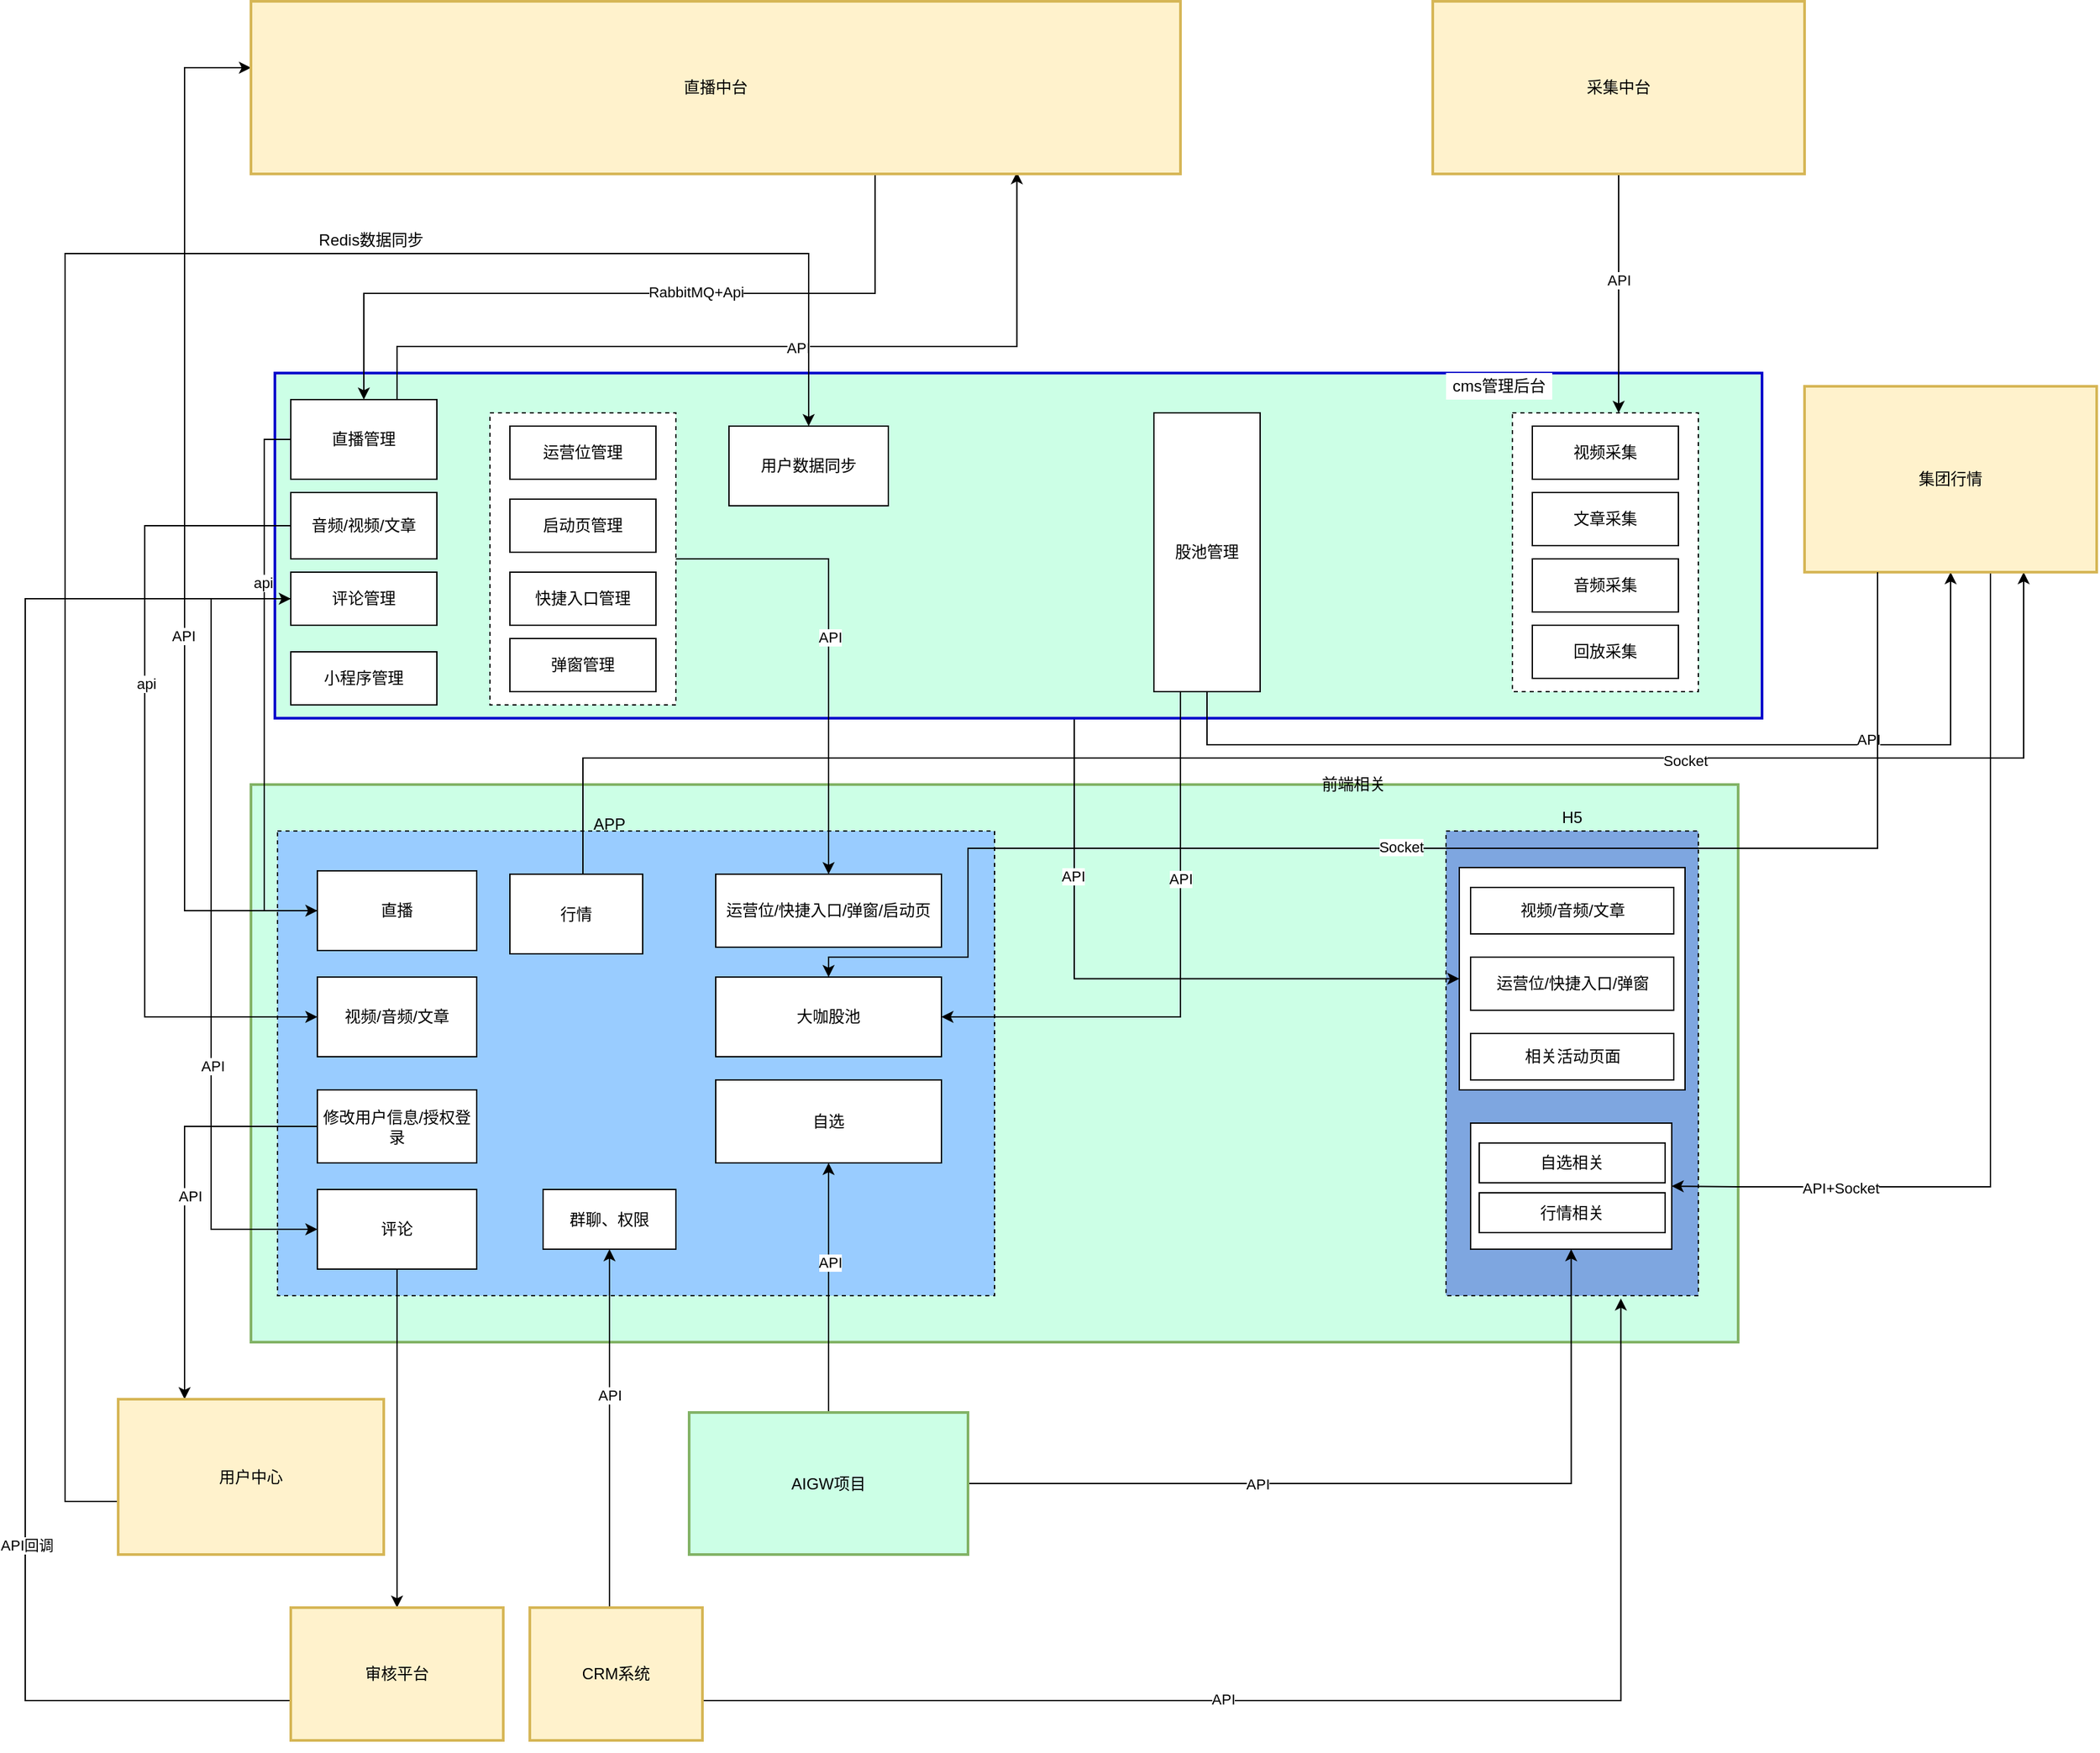 <mxfile version="14.7.0" type="github">
  <diagram id="wu-liDddrrO4jHqRr5Ok" name="Page-1">
    <mxGraphModel dx="2163" dy="1295" grid="1" gridSize="10" guides="1" tooltips="1" connect="1" arrows="1" fold="1" page="1" pageScale="1" pageWidth="2336" pageHeight="1654" math="0" shadow="0">
      <root>
        <mxCell id="0" />
        <mxCell id="1" parent="0" />
        <mxCell id="6hpQYFgbbhiJDAeSl_aR-1" value="" style="rounded=0;whiteSpace=wrap;html=1;strokeWidth=2;strokeColor=#82b366;fillColor=#CCFFE6;" parent="1" vertex="1">
          <mxGeometry x="590" y="750" width="1120" height="420" as="geometry" />
        </mxCell>
        <mxCell id="6hpQYFgbbhiJDAeSl_aR-4" value="" style="rounded=0;whiteSpace=wrap;html=1;dashed=1;fillColor=#7EA6E0;" parent="1" vertex="1">
          <mxGeometry x="1490" y="785" width="190" height="350" as="geometry" />
        </mxCell>
        <mxCell id="xx3EHc3nn1EWEG3zne6j-10" value="" style="rounded=0;whiteSpace=wrap;html=1;" vertex="1" parent="1">
          <mxGeometry x="1500" y="812.5" width="170" height="167.5" as="geometry" />
        </mxCell>
        <mxCell id="xx3EHc3nn1EWEG3zne6j-7" value="" style="rounded=0;whiteSpace=wrap;html=1;" vertex="1" parent="1">
          <mxGeometry x="1508.5" y="1005" width="151.5" height="95" as="geometry" />
        </mxCell>
        <mxCell id="6hpQYFgbbhiJDAeSl_aR-2" value="" style="rounded=0;whiteSpace=wrap;html=1;dashed=1;fillColor=#99CCFF;" parent="1" vertex="1">
          <mxGeometry x="610" y="785" width="540" height="350" as="geometry" />
        </mxCell>
        <mxCell id="6hpQYFgbbhiJDAeSl_aR-82" style="edgeStyle=orthogonalEdgeStyle;rounded=0;orthogonalLoop=1;jettySize=auto;html=1;" parent="1" source="6hpQYFgbbhiJDAeSl_aR-6" target="6hpQYFgbbhiJDAeSl_aR-80" edge="1">
          <mxGeometry relative="1" as="geometry">
            <Array as="points">
              <mxPoint x="540" y="845" />
              <mxPoint x="540" y="210" />
            </Array>
          </mxGeometry>
        </mxCell>
        <mxCell id="6hpQYFgbbhiJDAeSl_aR-83" value="API" style="edgeLabel;html=1;align=center;verticalAlign=middle;resizable=0;points=[];" parent="6hpQYFgbbhiJDAeSl_aR-82" vertex="1" connectable="0">
          <mxGeometry x="-0.216" y="1" relative="1" as="geometry">
            <mxPoint as="offset" />
          </mxGeometry>
        </mxCell>
        <mxCell id="6hpQYFgbbhiJDAeSl_aR-6" value="直播" style="rounded=0;whiteSpace=wrap;html=1;" parent="1" vertex="1">
          <mxGeometry x="640" y="815" width="120" height="60" as="geometry" />
        </mxCell>
        <mxCell id="6hpQYFgbbhiJDAeSl_aR-7" value="视频/音频/文章" style="rounded=0;whiteSpace=wrap;html=1;" parent="1" vertex="1">
          <mxGeometry x="640" y="895" width="120" height="60" as="geometry" />
        </mxCell>
        <mxCell id="6hpQYFgbbhiJDAeSl_aR-71" style="edgeStyle=orthogonalEdgeStyle;rounded=0;orthogonalLoop=1;jettySize=auto;html=1;" parent="1" source="6hpQYFgbbhiJDAeSl_aR-8" target="6hpQYFgbbhiJDAeSl_aR-63" edge="1">
          <mxGeometry relative="1" as="geometry">
            <Array as="points">
              <mxPoint x="540" y="1008" />
            </Array>
          </mxGeometry>
        </mxCell>
        <mxCell id="6hpQYFgbbhiJDAeSl_aR-72" value="API" style="edgeLabel;html=1;align=center;verticalAlign=middle;resizable=0;points=[];" parent="6hpQYFgbbhiJDAeSl_aR-71" vertex="1" connectable="0">
          <mxGeometry x="-0.002" y="4" relative="1" as="geometry">
            <mxPoint as="offset" />
          </mxGeometry>
        </mxCell>
        <mxCell id="6hpQYFgbbhiJDAeSl_aR-8" value="修改用户信息/授权登录" style="rounded=0;whiteSpace=wrap;html=1;" parent="1" vertex="1">
          <mxGeometry x="640" y="980" width="120" height="55" as="geometry" />
        </mxCell>
        <mxCell id="qArD27X4CnHjqWXNyWbl-20" style="edgeStyle=orthogonalEdgeStyle;rounded=0;orthogonalLoop=1;jettySize=auto;html=1;entryX=0.5;entryY=0;entryDx=0;entryDy=0;" parent="1" source="6hpQYFgbbhiJDAeSl_aR-9" target="qArD27X4CnHjqWXNyWbl-16" edge="1">
          <mxGeometry relative="1" as="geometry" />
        </mxCell>
        <mxCell id="6hpQYFgbbhiJDAeSl_aR-9" value="评论" style="rounded=0;whiteSpace=wrap;html=1;" parent="1" vertex="1">
          <mxGeometry x="640" y="1055" width="120" height="60" as="geometry" />
        </mxCell>
        <mxCell id="6hpQYFgbbhiJDAeSl_aR-10" value="运营位/快捷入口/弹窗/启动页" style="rounded=0;whiteSpace=wrap;html=1;" parent="1" vertex="1">
          <mxGeometry x="940" y="817.5" width="170" height="55" as="geometry" />
        </mxCell>
        <mxCell id="6hpQYFgbbhiJDAeSl_aR-108" style="edgeStyle=orthogonalEdgeStyle;rounded=0;orthogonalLoop=1;jettySize=auto;html=1;entryX=0.75;entryY=1;entryDx=0;entryDy=0;" parent="1" source="6hpQYFgbbhiJDAeSl_aR-12" target="6hpQYFgbbhiJDAeSl_aR-98" edge="1">
          <mxGeometry relative="1" as="geometry">
            <Array as="points">
              <mxPoint x="840" y="730" />
              <mxPoint x="1925" y="730" />
            </Array>
          </mxGeometry>
        </mxCell>
        <mxCell id="6hpQYFgbbhiJDAeSl_aR-109" value="Socket" style="edgeLabel;html=1;align=center;verticalAlign=middle;resizable=0;points=[];" parent="6hpQYFgbbhiJDAeSl_aR-108" vertex="1" connectable="0">
          <mxGeometry x="0.397" y="-2" relative="1" as="geometry">
            <mxPoint as="offset" />
          </mxGeometry>
        </mxCell>
        <mxCell id="6hpQYFgbbhiJDAeSl_aR-12" value="行情" style="rounded=0;whiteSpace=wrap;html=1;" parent="1" vertex="1">
          <mxGeometry x="785" y="817.5" width="100" height="60" as="geometry" />
        </mxCell>
        <mxCell id="qArD27X4CnHjqWXNyWbl-3" style="edgeStyle=orthogonalEdgeStyle;rounded=0;orthogonalLoop=1;jettySize=auto;html=1;" parent="1" source="qArD27X4CnHjqWXNyWbl-1" target="6hpQYFgbbhiJDAeSl_aR-13" edge="1">
          <mxGeometry relative="1" as="geometry" />
        </mxCell>
        <mxCell id="qArD27X4CnHjqWXNyWbl-7" value="API" style="edgeLabel;html=1;align=center;verticalAlign=middle;resizable=0;points=[];" parent="qArD27X4CnHjqWXNyWbl-3" connectable="0" vertex="1">
          <mxGeometry x="0.202" y="-1" relative="1" as="geometry">
            <mxPoint as="offset" />
          </mxGeometry>
        </mxCell>
        <mxCell id="6hpQYFgbbhiJDAeSl_aR-13" value="自选" style="rounded=0;whiteSpace=wrap;html=1;" parent="1" vertex="1">
          <mxGeometry x="940" y="972.5" width="170" height="62.5" as="geometry" />
        </mxCell>
        <mxCell id="6hpQYFgbbhiJDAeSl_aR-17" value="视频/音频/文章" style="rounded=0;whiteSpace=wrap;html=1;" parent="1" vertex="1">
          <mxGeometry x="1508.5" y="827.5" width="153" height="35" as="geometry" />
        </mxCell>
        <mxCell id="6hpQYFgbbhiJDAeSl_aR-18" value="运营位/快捷入口/弹窗" style="rounded=0;whiteSpace=wrap;html=1;" parent="1" vertex="1">
          <mxGeometry x="1508.5" y="880" width="153" height="40" as="geometry" />
        </mxCell>
        <mxCell id="6hpQYFgbbhiJDAeSl_aR-19" value="相关活动页面" style="rounded=0;whiteSpace=wrap;html=1;" parent="1" vertex="1">
          <mxGeometry x="1508.5" y="937.5" width="153" height="35" as="geometry" />
        </mxCell>
        <mxCell id="xx3EHc3nn1EWEG3zne6j-11" style="edgeStyle=orthogonalEdgeStyle;rounded=0;orthogonalLoop=1;jettySize=auto;html=1;entryX=0;entryY=0.5;entryDx=0;entryDy=0;" edge="1" parent="1" source="6hpQYFgbbhiJDAeSl_aR-21" target="xx3EHc3nn1EWEG3zne6j-10">
          <mxGeometry relative="1" as="geometry">
            <Array as="points">
              <mxPoint x="1210" y="896" />
            </Array>
          </mxGeometry>
        </mxCell>
        <mxCell id="xx3EHc3nn1EWEG3zne6j-12" value="API" style="edgeLabel;html=1;align=center;verticalAlign=middle;resizable=0;points=[];" vertex="1" connectable="0" parent="xx3EHc3nn1EWEG3zne6j-11">
          <mxGeometry x="-0.802" y="-1" relative="1" as="geometry">
            <mxPoint y="71" as="offset" />
          </mxGeometry>
        </mxCell>
        <mxCell id="6hpQYFgbbhiJDAeSl_aR-21" value="" style="rounded=0;whiteSpace=wrap;html=1;strokeWidth=2;strokeColor=#0000CC;fillColor=#CCFFE6;" parent="1" vertex="1">
          <mxGeometry x="608" y="440" width="1120" height="260" as="geometry" />
        </mxCell>
        <mxCell id="6hpQYFgbbhiJDAeSl_aR-23" value="自选相关" style="rounded=0;whiteSpace=wrap;html=1;" parent="1" vertex="1">
          <mxGeometry x="1515" y="1020" width="140" height="30" as="geometry" />
        </mxCell>
        <mxCell id="qArD27X4CnHjqWXNyWbl-6" style="edgeStyle=orthogonalEdgeStyle;rounded=0;orthogonalLoop=1;jettySize=auto;html=1;exitX=0.525;exitY=0;exitDx=0;exitDy=0;exitPerimeter=0;" parent="1" source="qArD27X4CnHjqWXNyWbl-4" target="6hpQYFgbbhiJDAeSl_aR-24" edge="1">
          <mxGeometry relative="1" as="geometry">
            <Array as="points">
              <mxPoint x="868" y="1470" />
              <mxPoint x="860" y="1470" />
            </Array>
          </mxGeometry>
        </mxCell>
        <mxCell id="qArD27X4CnHjqWXNyWbl-8" value="API" style="edgeLabel;html=1;align=center;verticalAlign=middle;resizable=0;points=[];" parent="qArD27X4CnHjqWXNyWbl-6" connectable="0" vertex="1">
          <mxGeometry x="-0.002" relative="1" as="geometry">
            <mxPoint y="-130" as="offset" />
          </mxGeometry>
        </mxCell>
        <mxCell id="6hpQYFgbbhiJDAeSl_aR-24" value="群聊、权限" style="rounded=0;whiteSpace=wrap;html=1;" parent="1" vertex="1">
          <mxGeometry x="810" y="1055" width="100" height="45" as="geometry" />
        </mxCell>
        <mxCell id="6hpQYFgbbhiJDAeSl_aR-25" value="cms管理后台" style="text;html=1;strokeColor=none;align=center;verticalAlign=middle;whiteSpace=wrap;rounded=0;fillColor=#ffffff;" parent="1" vertex="1">
          <mxGeometry x="1490" y="440" width="80" height="20" as="geometry" />
        </mxCell>
        <mxCell id="6hpQYFgbbhiJDAeSl_aR-28" value="APP" style="text;html=1;strokeColor=none;fillColor=none;align=center;verticalAlign=middle;whiteSpace=wrap;rounded=0;dashed=1;" parent="1" vertex="1">
          <mxGeometry x="840" y="770" width="40" height="20" as="geometry" />
        </mxCell>
        <mxCell id="6hpQYFgbbhiJDAeSl_aR-32" value="H5" style="text;html=1;strokeColor=none;fillColor=none;align=center;verticalAlign=middle;whiteSpace=wrap;rounded=0;dashed=1;" parent="1" vertex="1">
          <mxGeometry x="1565" y="765" width="40" height="20" as="geometry" />
        </mxCell>
        <mxCell id="6hpQYFgbbhiJDAeSl_aR-39" style="edgeStyle=orthogonalEdgeStyle;rounded=0;orthogonalLoop=1;jettySize=auto;html=1;exitX=0;exitY=0.5;exitDx=0;exitDy=0;entryX=0;entryY=0.5;entryDx=0;entryDy=0;" parent="1" source="6hpQYFgbbhiJDAeSl_aR-33" target="6hpQYFgbbhiJDAeSl_aR-6" edge="1">
          <mxGeometry relative="1" as="geometry" />
        </mxCell>
        <mxCell id="6hpQYFgbbhiJDAeSl_aR-55" value="api" style="edgeLabel;html=1;align=center;verticalAlign=middle;resizable=0;points=[];" parent="6hpQYFgbbhiJDAeSl_aR-39" vertex="1" connectable="0">
          <mxGeometry x="-0.385" y="-1" relative="1" as="geometry">
            <mxPoint as="offset" />
          </mxGeometry>
        </mxCell>
        <mxCell id="6hpQYFgbbhiJDAeSl_aR-93" style="edgeStyle=orthogonalEdgeStyle;rounded=0;orthogonalLoop=1;jettySize=auto;html=1;entryX=0.824;entryY=0.99;entryDx=0;entryDy=0;entryPerimeter=0;" parent="1" source="6hpQYFgbbhiJDAeSl_aR-33" target="6hpQYFgbbhiJDAeSl_aR-80" edge="1">
          <mxGeometry relative="1" as="geometry">
            <Array as="points">
              <mxPoint x="700" y="420" />
              <mxPoint x="1167" y="420" />
            </Array>
          </mxGeometry>
        </mxCell>
        <mxCell id="6hpQYFgbbhiJDAeSl_aR-94" value="API" style="edgeLabel;html=1;align=center;verticalAlign=middle;resizable=0;points=[];" parent="6hpQYFgbbhiJDAeSl_aR-93" vertex="1" connectable="0">
          <mxGeometry x="0.071" y="-1" relative="1" as="geometry">
            <mxPoint as="offset" />
          </mxGeometry>
        </mxCell>
        <mxCell id="6hpQYFgbbhiJDAeSl_aR-33" value="直播管理" style="rounded=0;whiteSpace=wrap;html=1;" parent="1" vertex="1">
          <mxGeometry x="620" y="460" width="110" height="60" as="geometry" />
        </mxCell>
        <mxCell id="6hpQYFgbbhiJDAeSl_aR-76" style="edgeStyle=orthogonalEdgeStyle;rounded=0;orthogonalLoop=1;jettySize=auto;html=1;entryX=0;entryY=0.5;entryDx=0;entryDy=0;" parent="1" source="6hpQYFgbbhiJDAeSl_aR-34" target="6hpQYFgbbhiJDAeSl_aR-7" edge="1">
          <mxGeometry relative="1" as="geometry">
            <Array as="points">
              <mxPoint x="510" y="555" />
              <mxPoint x="510" y="925" />
            </Array>
          </mxGeometry>
        </mxCell>
        <mxCell id="6hpQYFgbbhiJDAeSl_aR-77" value="api&lt;br&gt;" style="edgeLabel;html=1;align=center;verticalAlign=middle;resizable=0;points=[];" parent="6hpQYFgbbhiJDAeSl_aR-76" vertex="1" connectable="0">
          <mxGeometry x="-0.249" y="1" relative="1" as="geometry">
            <mxPoint as="offset" />
          </mxGeometry>
        </mxCell>
        <mxCell id="6hpQYFgbbhiJDAeSl_aR-34" value="音频/视频/文章" style="rounded=0;whiteSpace=wrap;html=1;" parent="1" vertex="1">
          <mxGeometry x="620" y="530" width="110" height="50" as="geometry" />
        </mxCell>
        <mxCell id="6hpQYFgbbhiJDAeSl_aR-78" style="edgeStyle=orthogonalEdgeStyle;rounded=0;orthogonalLoop=1;jettySize=auto;html=1;entryX=0;entryY=0.5;entryDx=0;entryDy=0;" parent="1" source="6hpQYFgbbhiJDAeSl_aR-41" target="6hpQYFgbbhiJDAeSl_aR-9" edge="1">
          <mxGeometry relative="1" as="geometry">
            <Array as="points">
              <mxPoint x="560" y="610" />
              <mxPoint x="560" y="1085" />
            </Array>
          </mxGeometry>
        </mxCell>
        <mxCell id="xx3EHc3nn1EWEG3zne6j-18" value="API" style="edgeLabel;html=1;align=center;verticalAlign=middle;resizable=0;points=[];" vertex="1" connectable="0" parent="6hpQYFgbbhiJDAeSl_aR-78">
          <mxGeometry x="0.34" y="1" relative="1" as="geometry">
            <mxPoint as="offset" />
          </mxGeometry>
        </mxCell>
        <mxCell id="6hpQYFgbbhiJDAeSl_aR-41" value="评论管理" style="rounded=0;whiteSpace=wrap;html=1;" parent="1" vertex="1">
          <mxGeometry x="620" y="590" width="110" height="40" as="geometry" />
        </mxCell>
        <mxCell id="6hpQYFgbbhiJDAeSl_aR-43" value="小程序管理" style="rounded=0;whiteSpace=wrap;html=1;" parent="1" vertex="1">
          <mxGeometry x="620" y="650" width="110" height="40" as="geometry" />
        </mxCell>
        <mxCell id="6hpQYFgbbhiJDAeSl_aR-53" style="edgeStyle=orthogonalEdgeStyle;rounded=0;orthogonalLoop=1;jettySize=auto;html=1;entryX=0.5;entryY=0;entryDx=0;entryDy=0;" parent="1" source="6hpQYFgbbhiJDAeSl_aR-46" target="6hpQYFgbbhiJDAeSl_aR-10" edge="1">
          <mxGeometry relative="1" as="geometry" />
        </mxCell>
        <mxCell id="6hpQYFgbbhiJDAeSl_aR-54" value="API" style="edgeLabel;html=1;align=center;verticalAlign=middle;resizable=0;points=[];" parent="6hpQYFgbbhiJDAeSl_aR-53" vertex="1" connectable="0">
          <mxGeometry x="-0.013" y="1" relative="1" as="geometry">
            <mxPoint as="offset" />
          </mxGeometry>
        </mxCell>
        <mxCell id="6hpQYFgbbhiJDAeSl_aR-46" value="" style="rounded=0;whiteSpace=wrap;html=1;dashed=1;" parent="1" vertex="1">
          <mxGeometry x="770" y="470" width="140" height="220" as="geometry" />
        </mxCell>
        <mxCell id="6hpQYFgbbhiJDAeSl_aR-47" value="运营位管理" style="rounded=0;whiteSpace=wrap;html=1;" parent="1" vertex="1">
          <mxGeometry x="785" y="480" width="110" height="40" as="geometry" />
        </mxCell>
        <mxCell id="6hpQYFgbbhiJDAeSl_aR-49" value="启动页管理" style="rounded=0;whiteSpace=wrap;html=1;" parent="1" vertex="1">
          <mxGeometry x="785" y="535" width="110" height="40" as="geometry" />
        </mxCell>
        <mxCell id="6hpQYFgbbhiJDAeSl_aR-50" value="弹窗管理" style="rounded=0;whiteSpace=wrap;html=1;" parent="1" vertex="1">
          <mxGeometry x="785" y="640" width="110" height="40" as="geometry" />
        </mxCell>
        <mxCell id="6hpQYFgbbhiJDAeSl_aR-51" value="快捷入口管理" style="rounded=0;whiteSpace=wrap;html=1;" parent="1" vertex="1">
          <mxGeometry x="785" y="590" width="110" height="40" as="geometry" />
        </mxCell>
        <mxCell id="6hpQYFgbbhiJDAeSl_aR-95" style="edgeStyle=orthogonalEdgeStyle;rounded=0;orthogonalLoop=1;jettySize=auto;html=1;exitX=0.5;exitY=1;exitDx=0;exitDy=0;" parent="1" source="6hpQYFgbbhiJDAeSl_aR-81" target="6hpQYFgbbhiJDAeSl_aR-57" edge="1">
          <mxGeometry relative="1" as="geometry">
            <Array as="points">
              <mxPoint x="1620" y="290" />
            </Array>
          </mxGeometry>
        </mxCell>
        <mxCell id="6hpQYFgbbhiJDAeSl_aR-96" value="API" style="edgeLabel;html=1;align=center;verticalAlign=middle;resizable=0;points=[];" parent="6hpQYFgbbhiJDAeSl_aR-95" vertex="1" connectable="0">
          <mxGeometry x="0.798" y="-3" relative="1" as="geometry">
            <mxPoint x="3" y="-82" as="offset" />
          </mxGeometry>
        </mxCell>
        <mxCell id="6hpQYFgbbhiJDAeSl_aR-57" value="" style="rounded=0;whiteSpace=wrap;html=1;dashed=1;" parent="1" vertex="1">
          <mxGeometry x="1540" y="470" width="140" height="210" as="geometry" />
        </mxCell>
        <mxCell id="6hpQYFgbbhiJDAeSl_aR-58" value="视频采集" style="rounded=0;whiteSpace=wrap;html=1;" parent="1" vertex="1">
          <mxGeometry x="1555" y="480" width="110" height="40" as="geometry" />
        </mxCell>
        <mxCell id="6hpQYFgbbhiJDAeSl_aR-59" value="回放采集" style="rounded=0;whiteSpace=wrap;html=1;" parent="1" vertex="1">
          <mxGeometry x="1555" y="630" width="110" height="40" as="geometry" />
        </mxCell>
        <mxCell id="6hpQYFgbbhiJDAeSl_aR-60" value="音频采集" style="rounded=0;whiteSpace=wrap;html=1;" parent="1" vertex="1">
          <mxGeometry x="1555" y="580" width="110" height="40" as="geometry" />
        </mxCell>
        <mxCell id="6hpQYFgbbhiJDAeSl_aR-61" value="文章采集" style="rounded=0;whiteSpace=wrap;html=1;" parent="1" vertex="1">
          <mxGeometry x="1555" y="530" width="110" height="40" as="geometry" />
        </mxCell>
        <mxCell id="6hpQYFgbbhiJDAeSl_aR-74" style="edgeStyle=orthogonalEdgeStyle;rounded=0;orthogonalLoop=1;jettySize=auto;html=1;entryX=0.5;entryY=0;entryDx=0;entryDy=0;fillColor=#e1d5e7;" parent="1" source="6hpQYFgbbhiJDAeSl_aR-63" target="6hpQYFgbbhiJDAeSl_aR-73" edge="1">
          <mxGeometry relative="1" as="geometry">
            <Array as="points">
              <mxPoint x="450" y="1290" />
              <mxPoint x="450" y="350" />
              <mxPoint x="1010" y="350" />
            </Array>
          </mxGeometry>
        </mxCell>
        <mxCell id="6hpQYFgbbhiJDAeSl_aR-63" value="用户中心" style="rounded=0;whiteSpace=wrap;html=1;strokeWidth=2;strokeColor=#d6b656;fillColor=#fff2cc;" parent="1" vertex="1">
          <mxGeometry x="490" y="1213" width="200" height="117" as="geometry" />
        </mxCell>
        <mxCell id="6hpQYFgbbhiJDAeSl_aR-73" value="用户数据同步" style="rounded=0;whiteSpace=wrap;html=1;" parent="1" vertex="1">
          <mxGeometry x="950" y="480" width="120" height="60" as="geometry" />
        </mxCell>
        <mxCell id="6hpQYFgbbhiJDAeSl_aR-75" value="Redis数据同步" style="text;html=1;align=center;verticalAlign=middle;resizable=0;points=[];autosize=1;strokeColor=none;" parent="1" vertex="1">
          <mxGeometry x="635" y="330" width="90" height="20" as="geometry" />
        </mxCell>
        <mxCell id="6hpQYFgbbhiJDAeSl_aR-87" style="edgeStyle=orthogonalEdgeStyle;rounded=0;orthogonalLoop=1;jettySize=auto;html=1;entryX=0.5;entryY=0;entryDx=0;entryDy=0;" parent="1" source="6hpQYFgbbhiJDAeSl_aR-80" target="6hpQYFgbbhiJDAeSl_aR-33" edge="1">
          <mxGeometry relative="1" as="geometry">
            <Array as="points">
              <mxPoint x="1060" y="380" />
              <mxPoint x="675" y="380" />
            </Array>
          </mxGeometry>
        </mxCell>
        <mxCell id="6hpQYFgbbhiJDAeSl_aR-88" value="RabbitMQ+Api" style="edgeLabel;html=1;align=center;verticalAlign=middle;resizable=0;points=[];" parent="6hpQYFgbbhiJDAeSl_aR-87" vertex="1" connectable="0">
          <mxGeometry x="-0.188" y="-1" relative="1" as="geometry">
            <mxPoint as="offset" />
          </mxGeometry>
        </mxCell>
        <mxCell id="6hpQYFgbbhiJDAeSl_aR-80" value="直播中台" style="rounded=0;whiteSpace=wrap;html=1;strokeWidth=2;fillColor=#fff2cc;strokeColor=#d6b656;" parent="1" vertex="1">
          <mxGeometry x="590" y="160" width="700" height="130" as="geometry" />
        </mxCell>
        <mxCell id="6hpQYFgbbhiJDAeSl_aR-81" value="采集中台" style="rounded=0;whiteSpace=wrap;html=1;strokeWidth=2;fillColor=#fff2cc;strokeColor=#d6b656;" parent="1" vertex="1">
          <mxGeometry x="1480" y="160" width="280" height="130" as="geometry" />
        </mxCell>
        <mxCell id="6hpQYFgbbhiJDAeSl_aR-92" value="前端相关" style="text;html=1;align=center;verticalAlign=middle;resizable=0;points=[];autosize=1;strokeColor=none;" parent="1" vertex="1">
          <mxGeometry x="1390" y="740" width="60" height="20" as="geometry" />
        </mxCell>
        <mxCell id="6hpQYFgbbhiJDAeSl_aR-102" style="edgeStyle=orthogonalEdgeStyle;rounded=0;orthogonalLoop=1;jettySize=auto;html=1;entryX=0.5;entryY=1;entryDx=0;entryDy=0;" parent="1" source="6hpQYFgbbhiJDAeSl_aR-97" target="6hpQYFgbbhiJDAeSl_aR-98" edge="1">
          <mxGeometry relative="1" as="geometry">
            <Array as="points">
              <mxPoint x="1310" y="720" />
              <mxPoint x="1870" y="720" />
            </Array>
          </mxGeometry>
        </mxCell>
        <mxCell id="6hpQYFgbbhiJDAeSl_aR-104" value="API" style="edgeLabel;html=1;align=center;verticalAlign=middle;resizable=0;points=[];" parent="6hpQYFgbbhiJDAeSl_aR-102" vertex="1" connectable="0">
          <mxGeometry x="0.474" y="4" relative="1" as="geometry">
            <mxPoint as="offset" />
          </mxGeometry>
        </mxCell>
        <mxCell id="6hpQYFgbbhiJDAeSl_aR-97" value="股池管理" style="rounded=0;whiteSpace=wrap;html=1;strokeWidth=1;fillColor=#ffffff;" parent="1" vertex="1">
          <mxGeometry x="1270" y="470" width="80" height="210" as="geometry" />
        </mxCell>
        <mxCell id="xx3EHc3nn1EWEG3zne6j-8" style="edgeStyle=orthogonalEdgeStyle;rounded=0;orthogonalLoop=1;jettySize=auto;html=1;entryX=1;entryY=0.5;entryDx=0;entryDy=0;" edge="1" parent="1" source="6hpQYFgbbhiJDAeSl_aR-98" target="xx3EHc3nn1EWEG3zne6j-7">
          <mxGeometry relative="1" as="geometry">
            <Array as="points">
              <mxPoint x="1900" y="1053" />
              <mxPoint x="1710" y="1053" />
            </Array>
          </mxGeometry>
        </mxCell>
        <mxCell id="xx3EHc3nn1EWEG3zne6j-9" value="API+Socket" style="edgeLabel;html=1;align=center;verticalAlign=middle;resizable=0;points=[];" vertex="1" connectable="0" parent="xx3EHc3nn1EWEG3zne6j-8">
          <mxGeometry x="0.639" y="1" relative="1" as="geometry">
            <mxPoint as="offset" />
          </mxGeometry>
        </mxCell>
        <mxCell id="6hpQYFgbbhiJDAeSl_aR-98" value="集团行情" style="rounded=0;whiteSpace=wrap;html=1;strokeWidth=2;fillColor=#fff2cc;strokeColor=#d6b656;" parent="1" vertex="1">
          <mxGeometry x="1760" y="450" width="220" height="140" as="geometry" />
        </mxCell>
        <mxCell id="6hpQYFgbbhiJDAeSl_aR-111" style="edgeStyle=orthogonalEdgeStyle;rounded=0;orthogonalLoop=1;jettySize=auto;html=1;exitX=0.25;exitY=1;exitDx=0;exitDy=0;entryX=1;entryY=0.5;entryDx=0;entryDy=0;" parent="1" source="6hpQYFgbbhiJDAeSl_aR-97" target="6hpQYFgbbhiJDAeSl_aR-105" edge="1">
          <mxGeometry relative="1" as="geometry" />
        </mxCell>
        <mxCell id="6hpQYFgbbhiJDAeSl_aR-112" value="API" style="edgeLabel;html=1;align=center;verticalAlign=middle;resizable=0;points=[];" parent="6hpQYFgbbhiJDAeSl_aR-111" vertex="1" connectable="0">
          <mxGeometry x="-0.499" y="2" relative="1" as="geometry">
            <mxPoint x="-2" y="34" as="offset" />
          </mxGeometry>
        </mxCell>
        <mxCell id="6hpQYFgbbhiJDAeSl_aR-113" style="edgeStyle=orthogonalEdgeStyle;rounded=0;orthogonalLoop=1;jettySize=auto;html=1;exitX=0.25;exitY=1;exitDx=0;exitDy=0;entryX=0.5;entryY=0;entryDx=0;entryDy=0;" parent="1" source="6hpQYFgbbhiJDAeSl_aR-98" target="6hpQYFgbbhiJDAeSl_aR-105" edge="1">
          <mxGeometry relative="1" as="geometry">
            <Array as="points">
              <mxPoint x="1815" y="798" />
              <mxPoint x="1130" y="798" />
              <mxPoint x="1130" y="880" />
              <mxPoint x="1025" y="880" />
            </Array>
          </mxGeometry>
        </mxCell>
        <mxCell id="6hpQYFgbbhiJDAeSl_aR-114" value="Socket" style="edgeLabel;html=1;align=center;verticalAlign=middle;resizable=0;points=[];" parent="6hpQYFgbbhiJDAeSl_aR-113" vertex="1" connectable="0">
          <mxGeometry x="0.038" y="-1" relative="1" as="geometry">
            <mxPoint x="1" as="offset" />
          </mxGeometry>
        </mxCell>
        <mxCell id="6hpQYFgbbhiJDAeSl_aR-105" value="大咖股池" style="rounded=0;whiteSpace=wrap;html=1;" parent="1" vertex="1">
          <mxGeometry x="940" y="895" width="170" height="60" as="geometry" />
        </mxCell>
        <mxCell id="xx3EHc3nn1EWEG3zne6j-1" style="edgeStyle=orthogonalEdgeStyle;rounded=0;orthogonalLoop=1;jettySize=auto;html=1;entryX=0.5;entryY=1;entryDx=0;entryDy=0;" edge="1" parent="1" source="qArD27X4CnHjqWXNyWbl-1" target="xx3EHc3nn1EWEG3zne6j-7">
          <mxGeometry relative="1" as="geometry" />
        </mxCell>
        <mxCell id="xx3EHc3nn1EWEG3zne6j-2" value="API" style="edgeLabel;html=1;align=center;verticalAlign=middle;resizable=0;points=[];" vertex="1" connectable="0" parent="xx3EHc3nn1EWEG3zne6j-1">
          <mxGeometry x="-0.311" y="1" relative="1" as="geometry">
            <mxPoint y="1" as="offset" />
          </mxGeometry>
        </mxCell>
        <mxCell id="qArD27X4CnHjqWXNyWbl-1" value="AIGW项目" style="rounded=0;whiteSpace=wrap;html=1;strokeWidth=2;strokeColor=#82b366;fillColor=#CCFFE6;" parent="1" vertex="1">
          <mxGeometry x="920" y="1223" width="210" height="107" as="geometry" />
        </mxCell>
        <mxCell id="xx3EHc3nn1EWEG3zne6j-15" style="edgeStyle=orthogonalEdgeStyle;rounded=0;orthogonalLoop=1;jettySize=auto;html=1;entryX=0.693;entryY=1.006;entryDx=0;entryDy=0;entryPerimeter=0;" edge="1" parent="1" source="qArD27X4CnHjqWXNyWbl-4" target="6hpQYFgbbhiJDAeSl_aR-4">
          <mxGeometry relative="1" as="geometry">
            <mxPoint x="1622" y="1140" as="targetPoint" />
            <Array as="points">
              <mxPoint x="1622" y="1440" />
            </Array>
          </mxGeometry>
        </mxCell>
        <mxCell id="xx3EHc3nn1EWEG3zne6j-16" value="API" style="edgeLabel;html=1;align=center;verticalAlign=middle;resizable=0;points=[];" vertex="1" connectable="0" parent="xx3EHc3nn1EWEG3zne6j-15">
          <mxGeometry x="-0.212" y="1" relative="1" as="geometry">
            <mxPoint as="offset" />
          </mxGeometry>
        </mxCell>
        <mxCell id="qArD27X4CnHjqWXNyWbl-4" value="CRM系统" style="rounded=0;whiteSpace=wrap;html=1;strokeColor=#d6b656;strokeWidth=2;fillColor=#fff2cc;" parent="1" vertex="1">
          <mxGeometry x="800" y="1370" width="130" height="100" as="geometry" />
        </mxCell>
        <mxCell id="qArD27X4CnHjqWXNyWbl-18" style="edgeStyle=orthogonalEdgeStyle;rounded=0;orthogonalLoop=1;jettySize=auto;html=1;fillColor=#ffe6cc;" parent="1" source="qArD27X4CnHjqWXNyWbl-16" edge="1">
          <mxGeometry relative="1" as="geometry">
            <mxPoint x="620" y="610" as="targetPoint" />
            <Array as="points">
              <mxPoint x="420" y="1440" />
              <mxPoint x="420" y="610" />
            </Array>
          </mxGeometry>
        </mxCell>
        <mxCell id="qArD27X4CnHjqWXNyWbl-19" value="API回调" style="edgeLabel;html=1;align=center;verticalAlign=middle;resizable=0;points=[];" parent="qArD27X4CnHjqWXNyWbl-18" connectable="0" vertex="1">
          <mxGeometry x="-0.484" y="-1" relative="1" as="geometry">
            <mxPoint as="offset" />
          </mxGeometry>
        </mxCell>
        <mxCell id="qArD27X4CnHjqWXNyWbl-16" value="审核平台" style="rounded=0;whiteSpace=wrap;html=1;strokeColor=#d6b656;strokeWidth=2;fillColor=#fff2cc;" parent="1" vertex="1">
          <mxGeometry x="620" y="1370" width="160" height="100" as="geometry" />
        </mxCell>
        <mxCell id="xx3EHc3nn1EWEG3zne6j-6" value="行情相关" style="rounded=0;whiteSpace=wrap;html=1;" vertex="1" parent="1">
          <mxGeometry x="1515" y="1057.5" width="140" height="30" as="geometry" />
        </mxCell>
      </root>
    </mxGraphModel>
  </diagram>
</mxfile>
